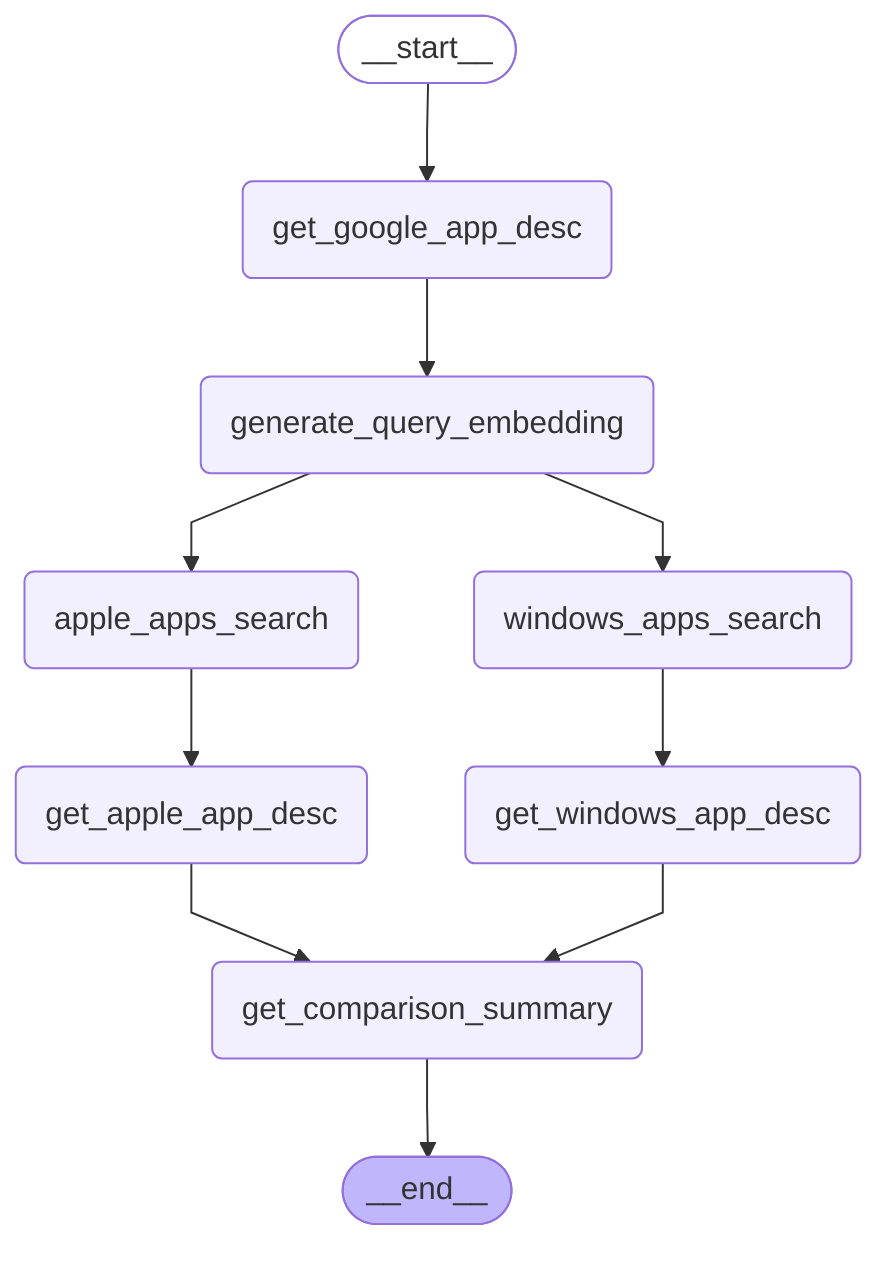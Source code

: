 ---
config:
  flowchart:
    curve: linear
---
graph TD;
	__start__([<p>__start__</p>]):::first
	get_google_app_desc(get_google_app_desc)
	generate_query_embedding(generate_query_embedding)
	windows_apps_search(windows_apps_search)
	apple_apps_search(apple_apps_search)
	get_windows_app_desc(get_windows_app_desc)
	get_apple_app_desc(get_apple_app_desc)
	get_comparison_summary(get_comparison_summary)
	__end__([<p>__end__</p>]):::last
	__start__ --> get_google_app_desc;
	apple_apps_search --> get_apple_app_desc;
	generate_query_embedding --> apple_apps_search;
	generate_query_embedding --> windows_apps_search;
	get_apple_app_desc --> get_comparison_summary;
	get_google_app_desc --> generate_query_embedding;
	get_windows_app_desc --> get_comparison_summary;
	windows_apps_search --> get_windows_app_desc;
	get_comparison_summary --> __end__;
	classDef default fill:#f2f0ff,line-height:1.2
	classDef first fill-opacity:0
	classDef last fill:#bfb6fc